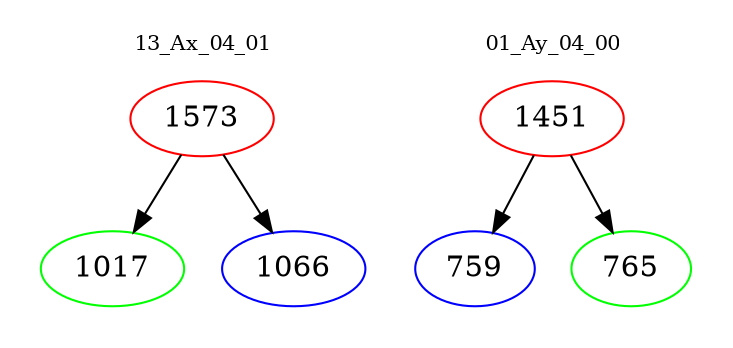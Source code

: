digraph{
subgraph cluster_0 {
color = white
label = "13_Ax_04_01";
fontsize=10;
T0_1573 [label="1573", color="red"]
T0_1573 -> T0_1017 [color="black"]
T0_1017 [label="1017", color="green"]
T0_1573 -> T0_1066 [color="black"]
T0_1066 [label="1066", color="blue"]
}
subgraph cluster_1 {
color = white
label = "01_Ay_04_00";
fontsize=10;
T1_1451 [label="1451", color="red"]
T1_1451 -> T1_759 [color="black"]
T1_759 [label="759", color="blue"]
T1_1451 -> T1_765 [color="black"]
T1_765 [label="765", color="green"]
}
}
